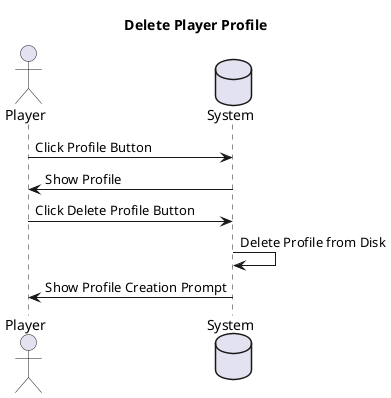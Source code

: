 @startuml
title Delete Player Profile

actor Player
database System

Player->System: Click Profile Button
System->Player: Show Profile
Player->System: Click Delete Profile Button
System->System: Delete Profile from Disk
System->Player: Show Profile Creation Prompt

@enduml